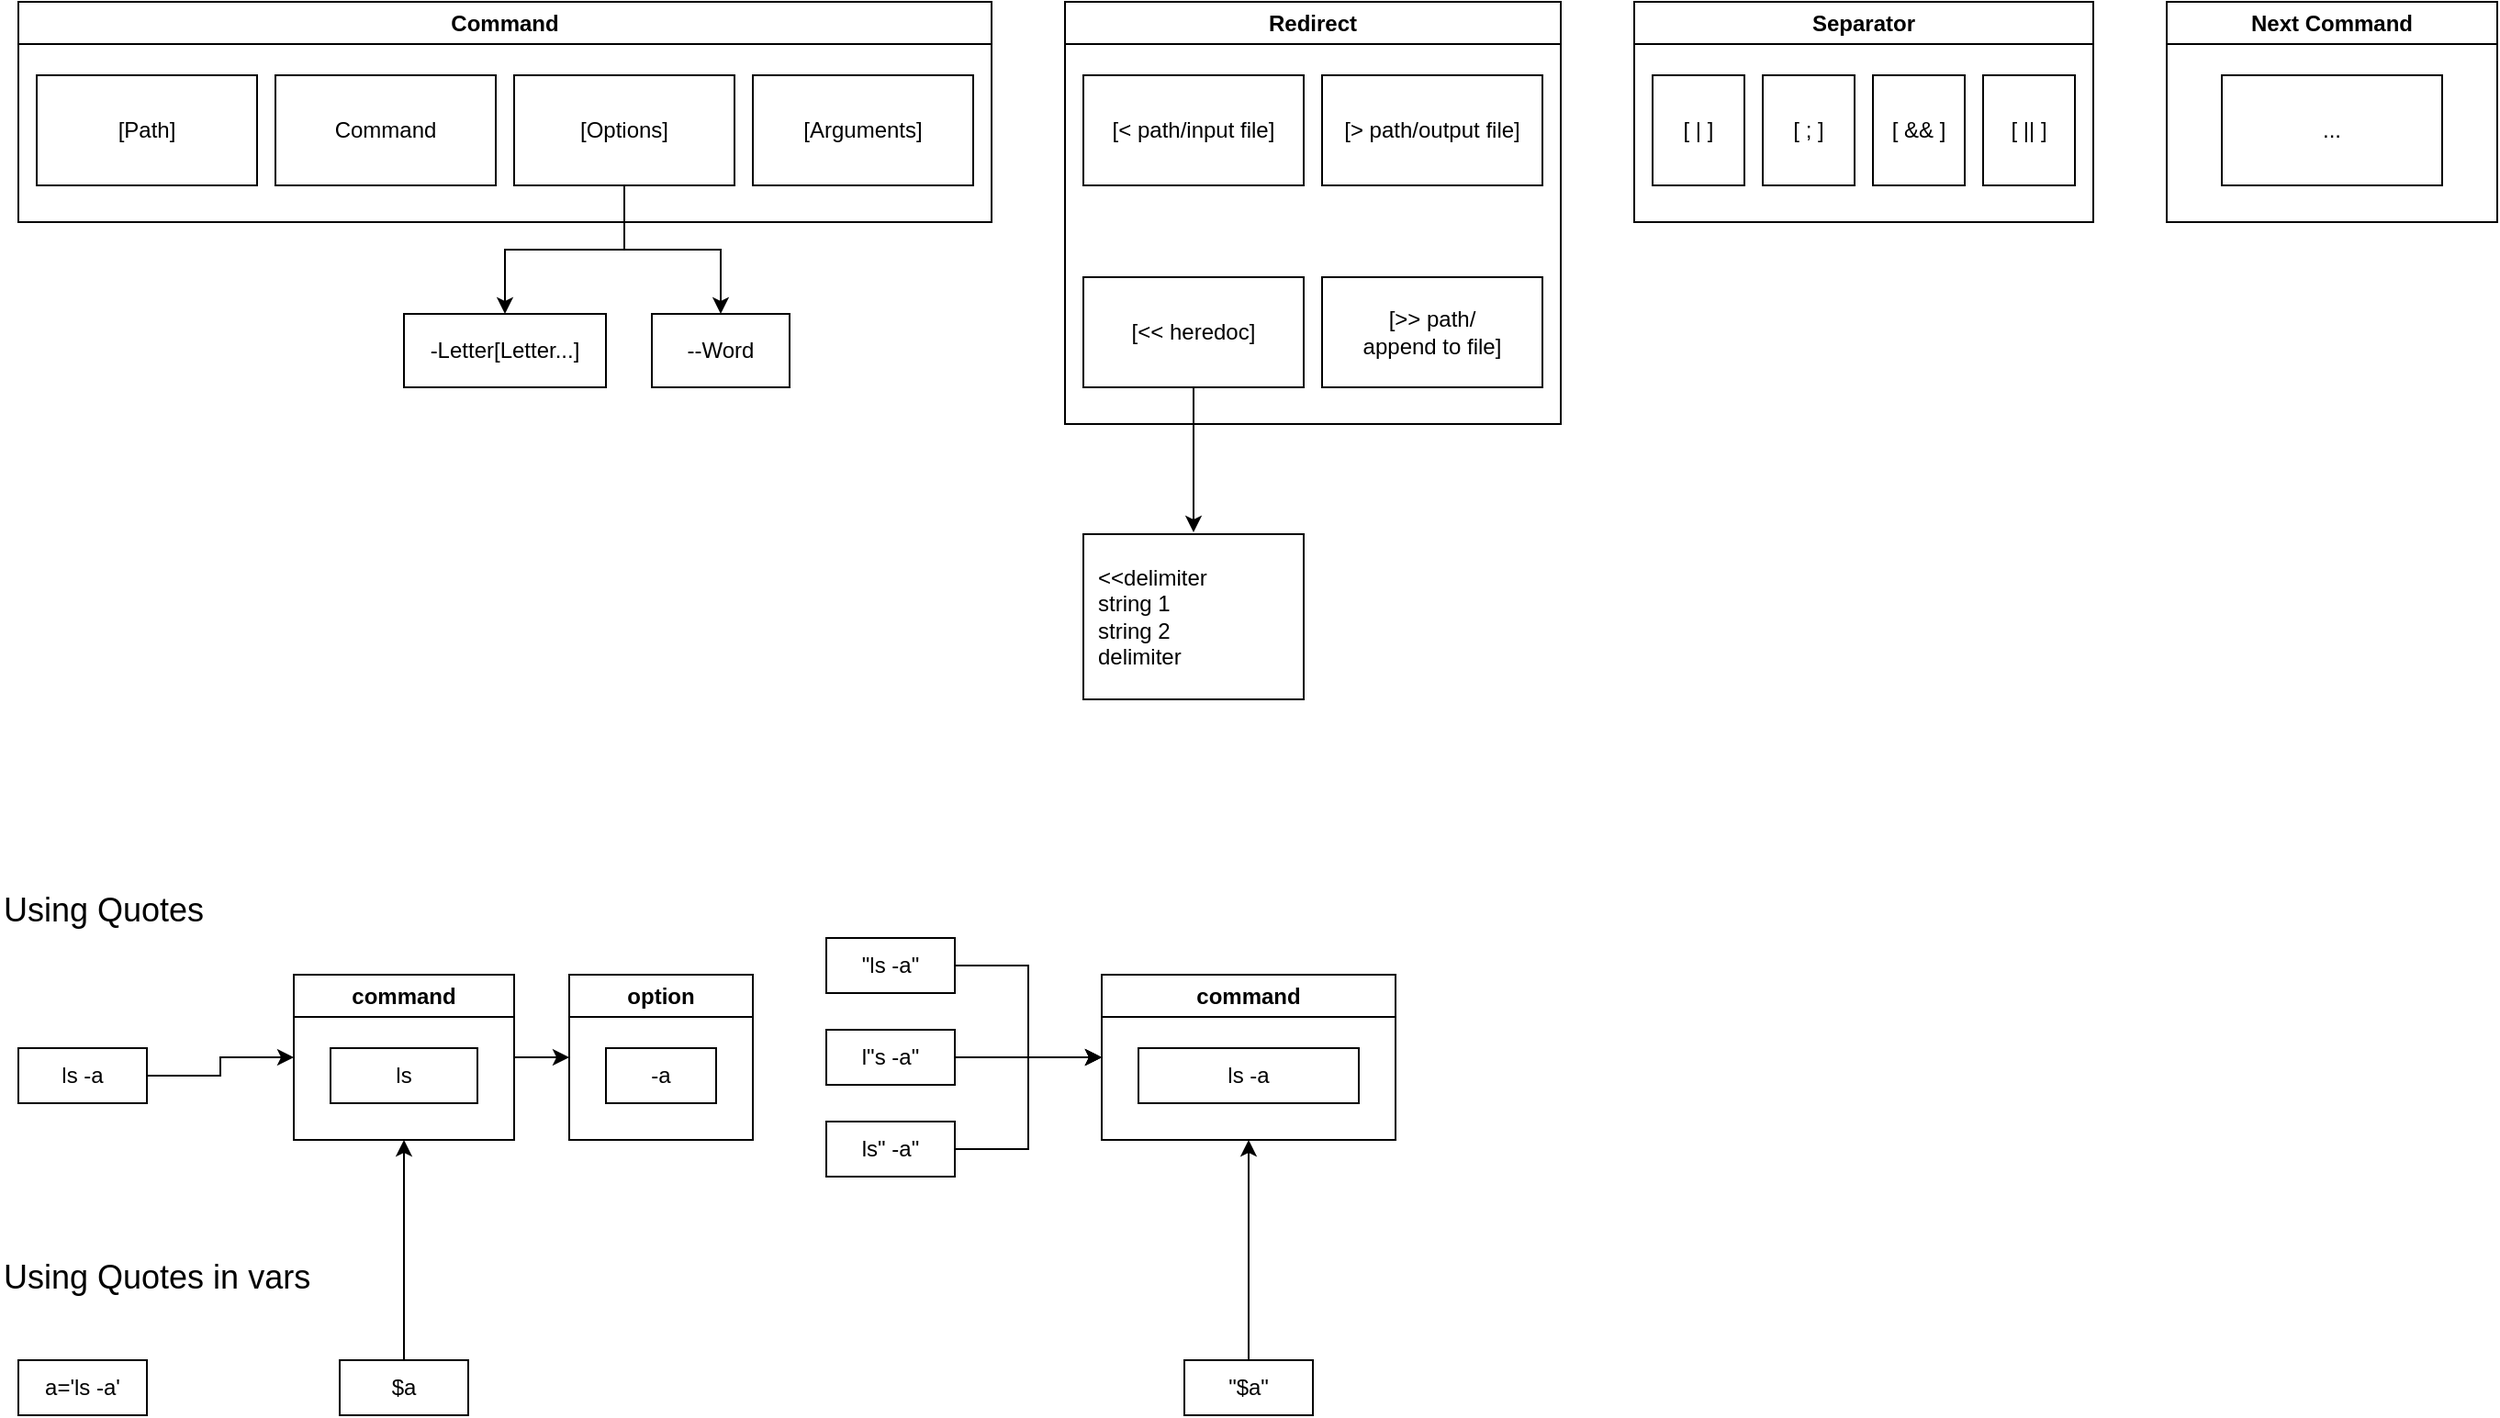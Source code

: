 <mxfile version="24.2.3" type="device">
  <diagram name="Page-1" id="NH1sBmBFyiwNczDXrx2-">
    <mxGraphModel dx="1520" dy="789" grid="1" gridSize="10" guides="1" tooltips="1" connect="1" arrows="1" fold="1" page="1" pageScale="1" pageWidth="850" pageHeight="1100" math="0" shadow="0">
      <root>
        <mxCell id="0" />
        <mxCell id="1" parent="0" />
        <mxCell id="eGLF-rKs4gZZguBotOgx-3" value="Command" style="swimlane;whiteSpace=wrap;html=1;" parent="1" vertex="1">
          <mxGeometry x="20" y="30" width="530" height="120" as="geometry" />
        </mxCell>
        <mxCell id="De3SjLGz5e3Pn3--2Q29-1" value="Command" style="rounded=0;whiteSpace=wrap;html=1;" parent="eGLF-rKs4gZZguBotOgx-3" vertex="1">
          <mxGeometry x="140" y="40" width="120" height="60" as="geometry" />
        </mxCell>
        <mxCell id="eGLF-rKs4gZZguBotOgx-1" value="[Options]" style="rounded=0;whiteSpace=wrap;html=1;" parent="eGLF-rKs4gZZguBotOgx-3" vertex="1">
          <mxGeometry x="270" y="40" width="120" height="60" as="geometry" />
        </mxCell>
        <mxCell id="eGLF-rKs4gZZguBotOgx-2" value="[Arguments]" style="rounded=0;whiteSpace=wrap;html=1;" parent="eGLF-rKs4gZZguBotOgx-3" vertex="1">
          <mxGeometry x="400" y="40" width="120" height="60" as="geometry" />
        </mxCell>
        <mxCell id="eGLF-rKs4gZZguBotOgx-4" value="[Path]" style="rounded=0;whiteSpace=wrap;html=1;" parent="eGLF-rKs4gZZguBotOgx-3" vertex="1">
          <mxGeometry x="10" y="40" width="120" height="60" as="geometry" />
        </mxCell>
        <mxCell id="eGLF-rKs4gZZguBotOgx-7" value="-Letter[Letter...]" style="rounded=0;whiteSpace=wrap;html=1;" parent="1" vertex="1">
          <mxGeometry x="230" y="200" width="110" height="40" as="geometry" />
        </mxCell>
        <mxCell id="eGLF-rKs4gZZguBotOgx-8" value="" style="edgeStyle=orthogonalEdgeStyle;rounded=0;orthogonalLoop=1;jettySize=auto;html=1;" parent="1" source="eGLF-rKs4gZZguBotOgx-1" target="eGLF-rKs4gZZguBotOgx-7" edge="1">
          <mxGeometry relative="1" as="geometry" />
        </mxCell>
        <mxCell id="eGLF-rKs4gZZguBotOgx-9" value="--Word" style="rounded=0;whiteSpace=wrap;html=1;" parent="1" vertex="1">
          <mxGeometry x="365" y="200" width="75" height="40" as="geometry" />
        </mxCell>
        <mxCell id="eGLF-rKs4gZZguBotOgx-10" value="" style="edgeStyle=orthogonalEdgeStyle;rounded=0;orthogonalLoop=1;jettySize=auto;html=1;" parent="1" source="eGLF-rKs4gZZguBotOgx-1" target="eGLF-rKs4gZZguBotOgx-9" edge="1">
          <mxGeometry relative="1" as="geometry" />
        </mxCell>
        <mxCell id="eGLF-rKs4gZZguBotOgx-14" style="edgeStyle=orthogonalEdgeStyle;rounded=0;orthogonalLoop=1;jettySize=auto;html=1;entryX=0;entryY=0.5;entryDx=0;entryDy=0;" parent="1" source="eGLF-rKs4gZZguBotOgx-11" target="eGLF-rKs4gZZguBotOgx-12" edge="1">
          <mxGeometry relative="1" as="geometry" />
        </mxCell>
        <mxCell id="eGLF-rKs4gZZguBotOgx-11" value="l&quot;s -a&quot;" style="rounded=0;whiteSpace=wrap;html=1;" parent="1" vertex="1">
          <mxGeometry x="460" y="590" width="70" height="30" as="geometry" />
        </mxCell>
        <mxCell id="eGLF-rKs4gZZguBotOgx-12" value="command" style="swimlane;whiteSpace=wrap;html=1;" parent="1" vertex="1">
          <mxGeometry x="610" y="560" width="160" height="90" as="geometry" />
        </mxCell>
        <mxCell id="eGLF-rKs4gZZguBotOgx-13" value="ls -a" style="rounded=0;whiteSpace=wrap;html=1;" parent="eGLF-rKs4gZZguBotOgx-12" vertex="1">
          <mxGeometry x="20" y="40" width="120" height="30" as="geometry" />
        </mxCell>
        <mxCell id="eGLF-rKs4gZZguBotOgx-15" style="edgeStyle=orthogonalEdgeStyle;rounded=0;orthogonalLoop=1;jettySize=auto;html=1;entryX=0;entryY=0.5;entryDx=0;entryDy=0;" parent="1" source="eGLF-rKs4gZZguBotOgx-16" target="eGLF-rKs4gZZguBotOgx-17" edge="1">
          <mxGeometry relative="1" as="geometry" />
        </mxCell>
        <mxCell id="eGLF-rKs4gZZguBotOgx-16" value="ls -a" style="rounded=0;whiteSpace=wrap;html=1;" parent="1" vertex="1">
          <mxGeometry x="20" y="600" width="70" height="30" as="geometry" />
        </mxCell>
        <mxCell id="eGLF-rKs4gZZguBotOgx-21" style="edgeStyle=orthogonalEdgeStyle;rounded=0;orthogonalLoop=1;jettySize=auto;html=1;entryX=0;entryY=0.5;entryDx=0;entryDy=0;" parent="1" source="eGLF-rKs4gZZguBotOgx-17" target="eGLF-rKs4gZZguBotOgx-19" edge="1">
          <mxGeometry relative="1" as="geometry" />
        </mxCell>
        <mxCell id="eGLF-rKs4gZZguBotOgx-17" value="command" style="swimlane;whiteSpace=wrap;html=1;" parent="1" vertex="1">
          <mxGeometry x="170" y="560" width="120" height="90" as="geometry" />
        </mxCell>
        <mxCell id="eGLF-rKs4gZZguBotOgx-18" value="ls" style="rounded=0;whiteSpace=wrap;html=1;" parent="eGLF-rKs4gZZguBotOgx-17" vertex="1">
          <mxGeometry x="20" y="40" width="80" height="30" as="geometry" />
        </mxCell>
        <mxCell id="eGLF-rKs4gZZguBotOgx-19" value="option" style="swimlane;whiteSpace=wrap;html=1;" parent="1" vertex="1">
          <mxGeometry x="320" y="560" width="100" height="90" as="geometry" />
        </mxCell>
        <mxCell id="eGLF-rKs4gZZguBotOgx-20" value="-a" style="rounded=0;whiteSpace=wrap;html=1;" parent="eGLF-rKs4gZZguBotOgx-19" vertex="1">
          <mxGeometry x="20" y="40" width="60" height="30" as="geometry" />
        </mxCell>
        <mxCell id="eGLF-rKs4gZZguBotOgx-23" style="edgeStyle=orthogonalEdgeStyle;rounded=0;orthogonalLoop=1;jettySize=auto;html=1;entryX=0;entryY=0.5;entryDx=0;entryDy=0;" parent="1" source="eGLF-rKs4gZZguBotOgx-22" target="eGLF-rKs4gZZguBotOgx-12" edge="1">
          <mxGeometry relative="1" as="geometry" />
        </mxCell>
        <mxCell id="eGLF-rKs4gZZguBotOgx-22" value="ls&quot; -a&quot;" style="rounded=0;whiteSpace=wrap;html=1;" parent="1" vertex="1">
          <mxGeometry x="460" y="640" width="70" height="30" as="geometry" />
        </mxCell>
        <mxCell id="eGLF-rKs4gZZguBotOgx-25" style="edgeStyle=orthogonalEdgeStyle;rounded=0;orthogonalLoop=1;jettySize=auto;html=1;entryX=0;entryY=0.5;entryDx=0;entryDy=0;" parent="1" source="eGLF-rKs4gZZguBotOgx-24" target="eGLF-rKs4gZZguBotOgx-12" edge="1">
          <mxGeometry relative="1" as="geometry" />
        </mxCell>
        <mxCell id="eGLF-rKs4gZZguBotOgx-24" value="&quot;ls -a&quot;" style="rounded=0;whiteSpace=wrap;html=1;" parent="1" vertex="1">
          <mxGeometry x="460" y="540" width="70" height="30" as="geometry" />
        </mxCell>
        <mxCell id="eGLF-rKs4gZZguBotOgx-26" value="Using Quotes" style="text;html=1;align=left;verticalAlign=middle;whiteSpace=wrap;rounded=0;fontSize=18;" parent="1" vertex="1">
          <mxGeometry x="10" y="510" width="130" height="30" as="geometry" />
        </mxCell>
        <mxCell id="OFJU8fHT2NC9I8ixRb8C-1" value="Using Quotes in vars" style="text;html=1;align=left;verticalAlign=middle;whiteSpace=wrap;rounded=0;fontSize=18;" vertex="1" parent="1">
          <mxGeometry x="10" y="710" width="190" height="30" as="geometry" />
        </mxCell>
        <mxCell id="OFJU8fHT2NC9I8ixRb8C-2" value="a=&#39;ls -a&#39;" style="rounded=0;whiteSpace=wrap;html=1;" vertex="1" parent="1">
          <mxGeometry x="20" y="770" width="70" height="30" as="geometry" />
        </mxCell>
        <mxCell id="OFJU8fHT2NC9I8ixRb8C-4" style="edgeStyle=orthogonalEdgeStyle;rounded=0;orthogonalLoop=1;jettySize=auto;html=1;entryX=0.5;entryY=1;entryDx=0;entryDy=0;" edge="1" parent="1" source="OFJU8fHT2NC9I8ixRb8C-3" target="eGLF-rKs4gZZguBotOgx-17">
          <mxGeometry relative="1" as="geometry" />
        </mxCell>
        <mxCell id="OFJU8fHT2NC9I8ixRb8C-3" value="$a" style="rounded=0;whiteSpace=wrap;html=1;" vertex="1" parent="1">
          <mxGeometry x="195" y="770" width="70" height="30" as="geometry" />
        </mxCell>
        <mxCell id="OFJU8fHT2NC9I8ixRb8C-6" style="edgeStyle=orthogonalEdgeStyle;rounded=0;orthogonalLoop=1;jettySize=auto;html=1;entryX=0.5;entryY=1;entryDx=0;entryDy=0;" edge="1" parent="1" source="OFJU8fHT2NC9I8ixRb8C-5" target="eGLF-rKs4gZZguBotOgx-12">
          <mxGeometry relative="1" as="geometry" />
        </mxCell>
        <mxCell id="OFJU8fHT2NC9I8ixRb8C-5" value="&quot;$a&quot;" style="rounded=0;whiteSpace=wrap;html=1;" vertex="1" parent="1">
          <mxGeometry x="655" y="770" width="70" height="30" as="geometry" />
        </mxCell>
        <mxCell id="OFJU8fHT2NC9I8ixRb8C-7" value="Redirect" style="swimlane;whiteSpace=wrap;html=1;" vertex="1" parent="1">
          <mxGeometry x="590" y="30" width="270" height="230" as="geometry" />
        </mxCell>
        <mxCell id="OFJU8fHT2NC9I8ixRb8C-8" value="[&amp;gt; path/output file]" style="rounded=0;whiteSpace=wrap;html=1;" vertex="1" parent="OFJU8fHT2NC9I8ixRb8C-7">
          <mxGeometry x="140" y="40" width="120" height="60" as="geometry" />
        </mxCell>
        <mxCell id="OFJU8fHT2NC9I8ixRb8C-11" value="[&amp;lt; path/input file]" style="rounded=0;whiteSpace=wrap;html=1;" vertex="1" parent="OFJU8fHT2NC9I8ixRb8C-7">
          <mxGeometry x="10" y="40" width="120" height="60" as="geometry" />
        </mxCell>
        <mxCell id="OFJU8fHT2NC9I8ixRb8C-18" value="[&amp;lt;&amp;lt; heredoc]" style="rounded=0;whiteSpace=wrap;html=1;" vertex="1" parent="OFJU8fHT2NC9I8ixRb8C-7">
          <mxGeometry x="10" y="150" width="120" height="60" as="geometry" />
        </mxCell>
        <mxCell id="OFJU8fHT2NC9I8ixRb8C-19" value="[&amp;gt;&amp;gt; path/&lt;br&gt;append to file]" style="rounded=0;whiteSpace=wrap;html=1;" vertex="1" parent="OFJU8fHT2NC9I8ixRb8C-7">
          <mxGeometry x="140" y="150" width="120" height="60" as="geometry" />
        </mxCell>
        <mxCell id="OFJU8fHT2NC9I8ixRb8C-12" value="Separator" style="swimlane;whiteSpace=wrap;html=1;" vertex="1" parent="1">
          <mxGeometry x="900" y="30" width="250" height="120" as="geometry" />
        </mxCell>
        <mxCell id="OFJU8fHT2NC9I8ixRb8C-14" value="[ | ]" style="rounded=0;whiteSpace=wrap;html=1;" vertex="1" parent="OFJU8fHT2NC9I8ixRb8C-12">
          <mxGeometry x="10" y="40" width="50" height="60" as="geometry" />
        </mxCell>
        <mxCell id="OFJU8fHT2NC9I8ixRb8C-15" value="[ ; ]" style="rounded=0;whiteSpace=wrap;html=1;" vertex="1" parent="OFJU8fHT2NC9I8ixRb8C-12">
          <mxGeometry x="70" y="40" width="50" height="60" as="geometry" />
        </mxCell>
        <mxCell id="OFJU8fHT2NC9I8ixRb8C-16" value="[ &amp;amp;&amp;amp; ]" style="rounded=0;whiteSpace=wrap;html=1;" vertex="1" parent="OFJU8fHT2NC9I8ixRb8C-12">
          <mxGeometry x="130" y="40" width="50" height="60" as="geometry" />
        </mxCell>
        <mxCell id="OFJU8fHT2NC9I8ixRb8C-17" value="[ || ]" style="rounded=0;whiteSpace=wrap;html=1;" vertex="1" parent="OFJU8fHT2NC9I8ixRb8C-12">
          <mxGeometry x="190" y="40" width="50" height="60" as="geometry" />
        </mxCell>
        <mxCell id="OFJU8fHT2NC9I8ixRb8C-20" value="Next Command" style="swimlane;whiteSpace=wrap;html=1;" vertex="1" parent="1">
          <mxGeometry x="1190" y="30" width="180" height="120" as="geometry" />
        </mxCell>
        <mxCell id="OFJU8fHT2NC9I8ixRb8C-24" value="..." style="rounded=0;whiteSpace=wrap;html=1;" vertex="1" parent="OFJU8fHT2NC9I8ixRb8C-20">
          <mxGeometry x="30" y="40" width="120" height="60" as="geometry" />
        </mxCell>
        <mxCell id="OFJU8fHT2NC9I8ixRb8C-25" value="&amp;lt;&amp;lt;delimiter&lt;div&gt;string 1&lt;/div&gt;&lt;div&gt;string 2&lt;/div&gt;&lt;div&gt;delimiter&lt;/div&gt;" style="rounded=0;whiteSpace=wrap;html=1;align=left;perimeterSpacing=1;spacingLeft=6;" vertex="1" parent="1">
          <mxGeometry x="600" y="320" width="120" height="90" as="geometry" />
        </mxCell>
        <mxCell id="OFJU8fHT2NC9I8ixRb8C-26" value="" style="edgeStyle=orthogonalEdgeStyle;rounded=0;orthogonalLoop=1;jettySize=auto;html=1;" edge="1" parent="1" source="OFJU8fHT2NC9I8ixRb8C-18" target="OFJU8fHT2NC9I8ixRb8C-25">
          <mxGeometry relative="1" as="geometry" />
        </mxCell>
      </root>
    </mxGraphModel>
  </diagram>
</mxfile>
